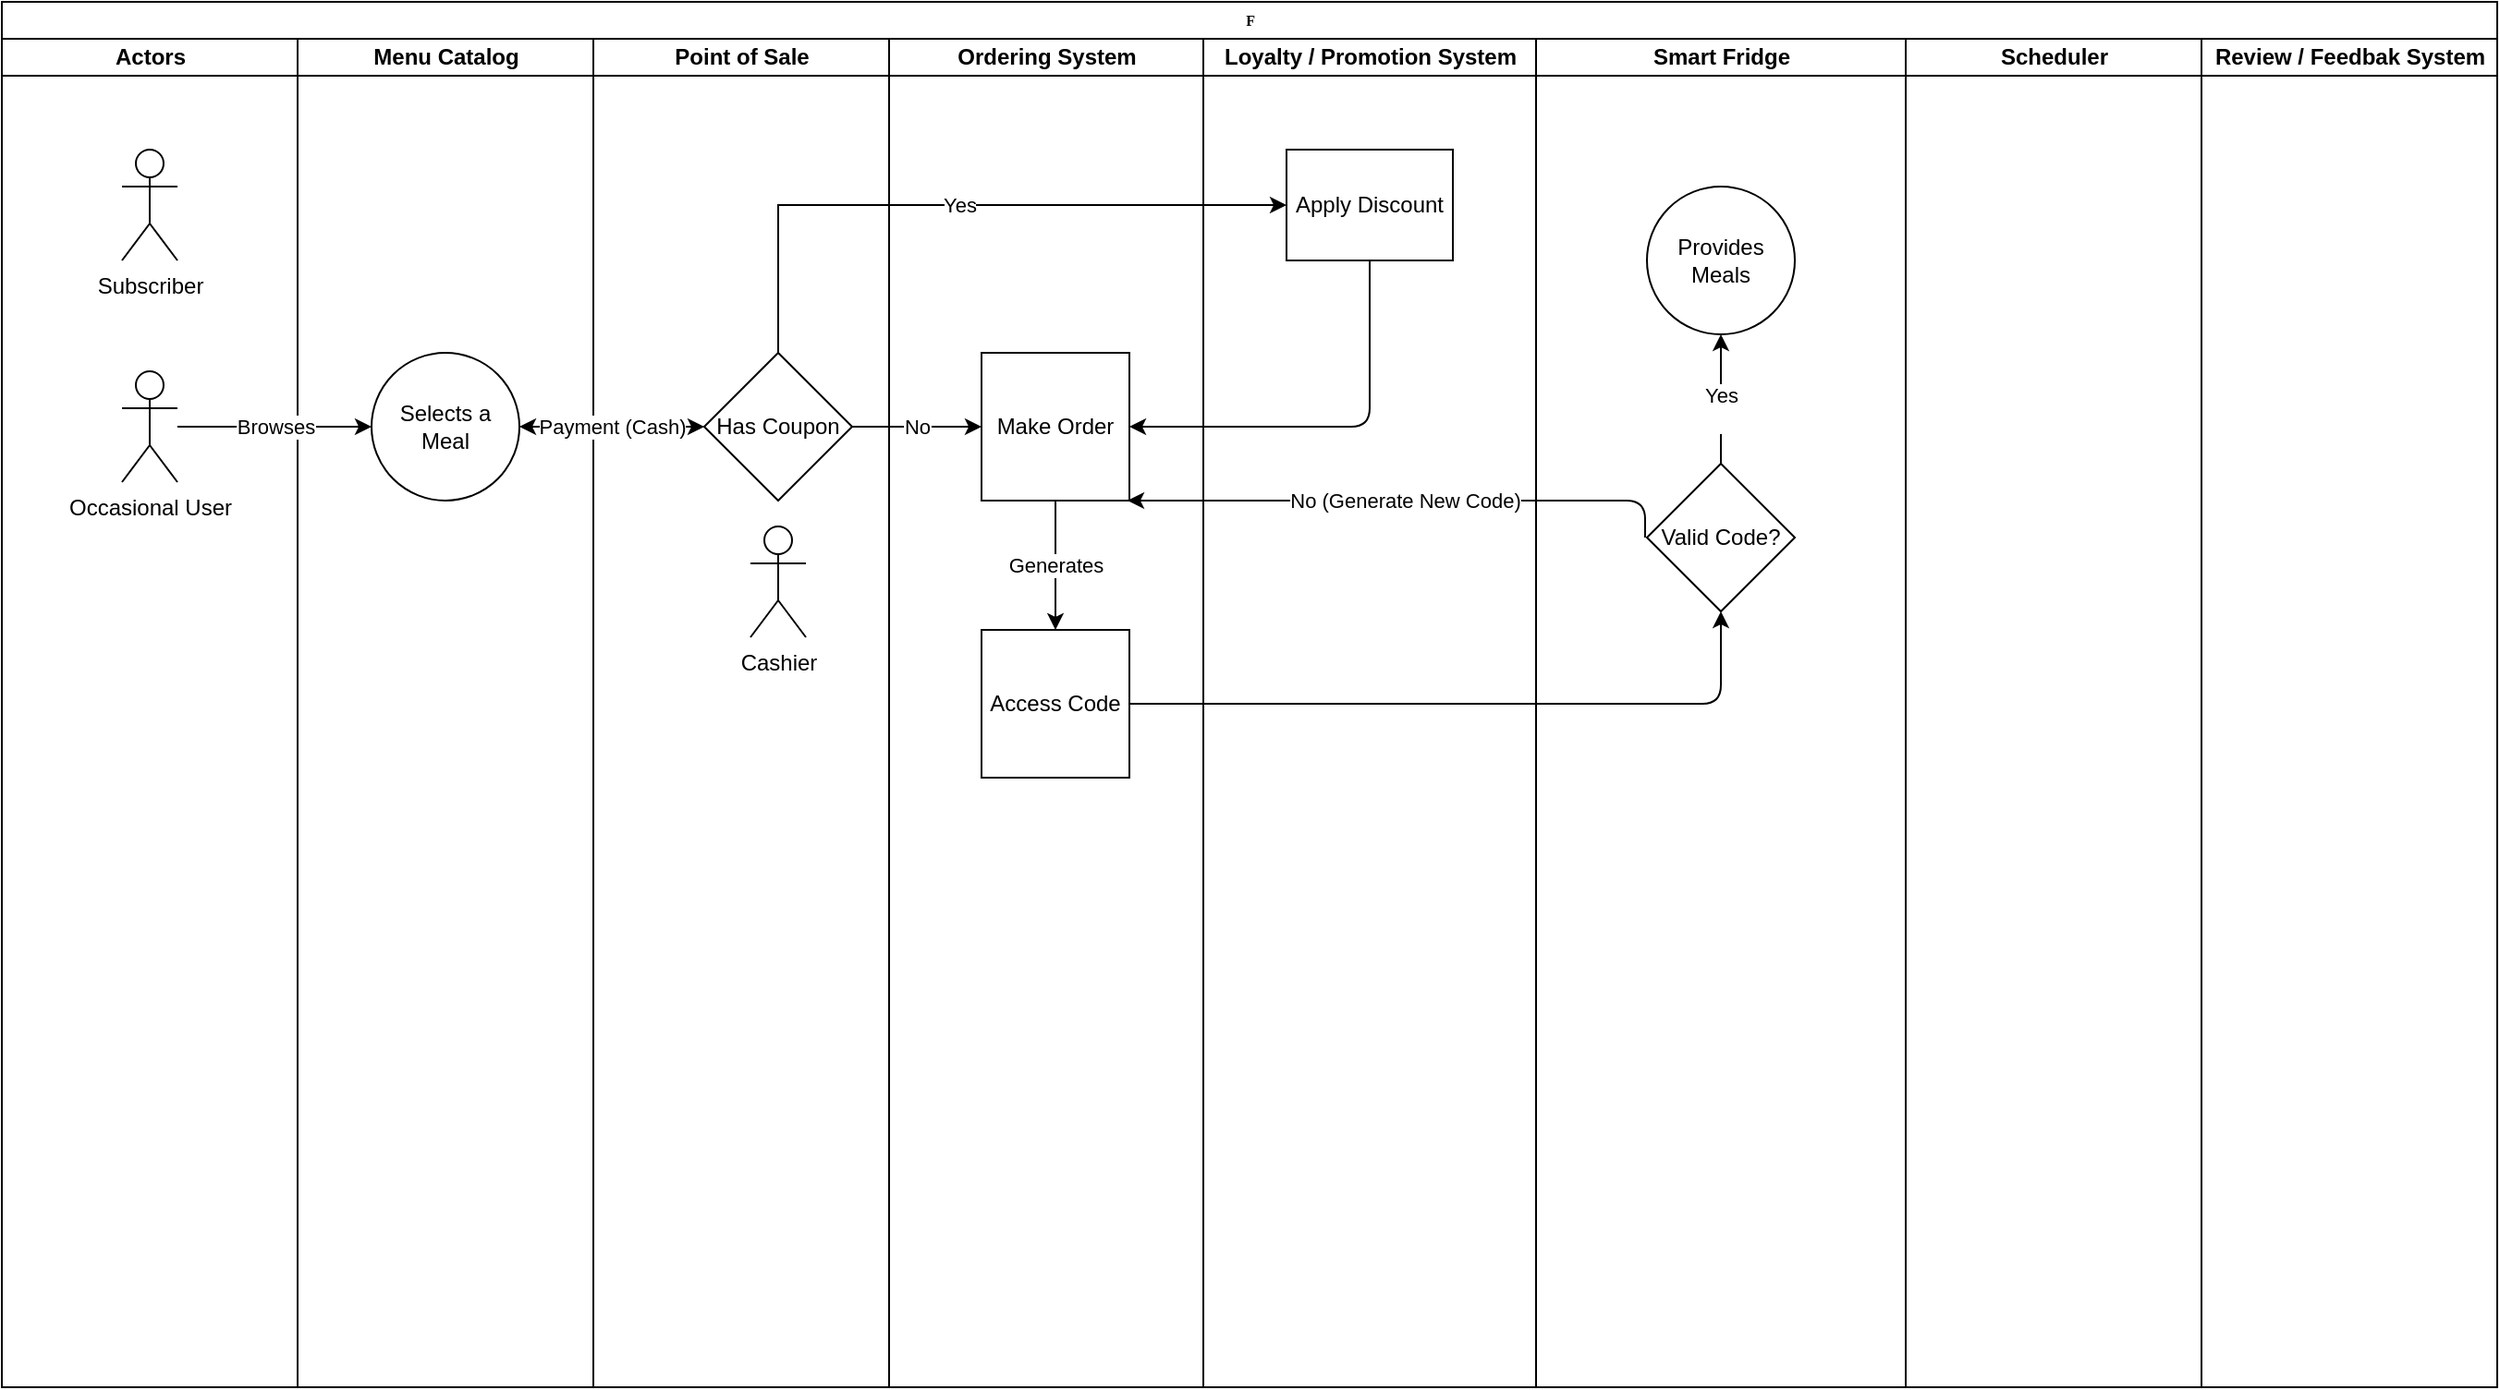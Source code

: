 <mxfile version="13.10.0" type="google"><diagram name="Page-1" id="74e2e168-ea6b-b213-b513-2b3c1d86103e"><mxGraphModel dx="1372" dy="738" grid="1" gridSize="10" guides="1" tooltips="1" connect="1" arrows="1" fold="1" page="1" pageScale="1" pageWidth="1100" pageHeight="850" background="#ffffff" math="0" shadow="0"><root><mxCell id="0"/><mxCell id="1" parent="0"/><mxCell id="77e6c97f196da883-1" value="F" style="swimlane;html=1;childLayout=stackLayout;startSize=20;rounded=0;shadow=0;labelBackgroundColor=none;strokeWidth=1;fontFamily=Verdana;fontSize=8;align=center;" parent="1" vertex="1"><mxGeometry x="70" y="40" width="1350" height="750" as="geometry"><mxRectangle x="70" y="40" width="70" height="20" as="alternateBounds"/></mxGeometry></mxCell><mxCell id="77e6c97f196da883-2" value="&lt;div&gt;Actors&lt;/div&gt;" style="swimlane;html=1;startSize=20;" parent="77e6c97f196da883-1" vertex="1"><mxGeometry y="20" width="160" height="730" as="geometry"/></mxCell><mxCell id="QJ3G4-R3qcjC6Z-IzL42-1" value="&lt;div&gt;Subscriber&lt;/div&gt;" style="shape=umlActor;verticalLabelPosition=bottom;verticalAlign=top;html=1;outlineConnect=0;" parent="77e6c97f196da883-2" vertex="1"><mxGeometry x="65" y="60" width="30" height="60" as="geometry"/></mxCell><mxCell id="QJ3G4-R3qcjC6Z-IzL42-3" value="Occasional User" style="shape=umlActor;verticalLabelPosition=bottom;verticalAlign=top;html=1;outlineConnect=0;" parent="77e6c97f196da883-2" vertex="1"><mxGeometry x="65" y="180" width="30" height="60" as="geometry"/></mxCell><mxCell id="77e6c97f196da883-3" value="&lt;div&gt;Menu Catalog&lt;/div&gt;" style="swimlane;html=1;startSize=20;" parent="77e6c97f196da883-1" vertex="1"><mxGeometry x="160" y="20" width="160" height="730" as="geometry"/></mxCell><mxCell id="QJ3G4-R3qcjC6Z-IzL42-19" value="Selects a Meal" style="ellipse;whiteSpace=wrap;html=1;aspect=fixed;" parent="77e6c97f196da883-3" vertex="1"><mxGeometry x="40" y="170.0" width="80" height="80" as="geometry"/></mxCell><mxCell id="77e6c97f196da883-4" value="Point of Sale" style="swimlane;html=1;startSize=20;" parent="77e6c97f196da883-1" vertex="1"><mxGeometry x="320" y="20" width="160" height="730" as="geometry"><mxRectangle x="320" y="20" width="30" height="730" as="alternateBounds"/></mxGeometry></mxCell><mxCell id="QJ3G4-R3qcjC6Z-IzL42-20" value="&lt;div&gt;Has Coupon&lt;/div&gt;" style="rhombus;whiteSpace=wrap;html=1;" parent="77e6c97f196da883-4" vertex="1"><mxGeometry x="60" y="170" width="80" height="80" as="geometry"/></mxCell><mxCell id="QJ3G4-R3qcjC6Z-IzL42-11" value="Cashier" style="shape=umlActor;verticalLabelPosition=bottom;verticalAlign=top;html=1;outlineConnect=0;" parent="77e6c97f196da883-4" vertex="1"><mxGeometry x="85" y="264" width="30" height="60" as="geometry"/></mxCell><mxCell id="77e6c97f196da883-5" value="&lt;div&gt;Ordering System&lt;/div&gt;" style="swimlane;html=1;startSize=20;" parent="77e6c97f196da883-1" vertex="1"><mxGeometry x="480" y="20" width="170" height="730" as="geometry"/></mxCell><mxCell id="QJ3G4-R3qcjC6Z-IzL42-29" value="&lt;div&gt;Make Order&lt;/div&gt;" style="whiteSpace=wrap;html=1;aspect=fixed;" parent="77e6c97f196da883-5" vertex="1"><mxGeometry x="50" y="170" width="80" height="80" as="geometry"/></mxCell><mxCell id="QJ3G4-R3qcjC6Z-IzL42-30" value="Access Code" style="whiteSpace=wrap;html=1;aspect=fixed;" parent="77e6c97f196da883-5" vertex="1"><mxGeometry x="50" y="320" width="80" height="80" as="geometry"/></mxCell><mxCell id="QJ3G4-R3qcjC6Z-IzL42-31" value="Generates" style="endArrow=classic;html=1;exitX=0.5;exitY=1;exitDx=0;exitDy=0;entryX=0.5;entryY=0;entryDx=0;entryDy=0;" parent="77e6c97f196da883-5" source="QJ3G4-R3qcjC6Z-IzL42-29" target="QJ3G4-R3qcjC6Z-IzL42-30" edge="1"><mxGeometry width="50" height="50" relative="1" as="geometry"><mxPoint x="100" y="330" as="sourcePoint"/><mxPoint x="150" y="280" as="targetPoint"/></mxGeometry></mxCell><mxCell id="QJ3G4-R3qcjC6Z-IzL42-15" value="Browses" style="endArrow=classic;html=1;entryX=0;entryY=0.5;entryDx=0;entryDy=0;" parent="77e6c97f196da883-1" source="QJ3G4-R3qcjC6Z-IzL42-3" target="QJ3G4-R3qcjC6Z-IzL42-19" edge="1"><mxGeometry width="50" height="50" relative="1" as="geometry"><mxPoint x="530" y="310" as="sourcePoint"/><mxPoint x="205" y="230.0" as="targetPoint"/></mxGeometry></mxCell><mxCell id="QJ3G4-R3qcjC6Z-IzL42-21" value="Payment (Cash)" style="endArrow=classic;startArrow=classic;html=1;exitX=1;exitY=0.5;exitDx=0;exitDy=0;entryX=0;entryY=0.5;entryDx=0;entryDy=0;" parent="77e6c97f196da883-1" source="QJ3G4-R3qcjC6Z-IzL42-19" target="QJ3G4-R3qcjC6Z-IzL42-20" edge="1"><mxGeometry width="50" height="50" relative="1" as="geometry"><mxPoint x="530" y="330" as="sourcePoint"/><mxPoint x="580" y="280" as="targetPoint"/></mxGeometry></mxCell><mxCell id="77e6c97f196da883-6" value="Loyalty / Promotion System" style="swimlane;html=1;startSize=20;" parent="77e6c97f196da883-1" vertex="1"><mxGeometry x="650" y="20" width="180" height="730" as="geometry"/></mxCell><mxCell id="QJ3G4-R3qcjC6Z-IzL42-40" value="&lt;div&gt;Apply Discount&lt;/div&gt;" style="whiteSpace=wrap;html=1;" parent="77e6c97f196da883-6" vertex="1"><mxGeometry x="45" y="60" width="90" height="60" as="geometry"/></mxCell><mxCell id="77e6c97f196da883-7" value="Smart Fridge" style="swimlane;html=1;startSize=20;" parent="77e6c97f196da883-1" vertex="1"><mxGeometry x="830" y="20" width="200" height="730" as="geometry"/></mxCell><mxCell id="QJ3G4-R3qcjC6Z-IzL42-46" value="Valid Code?" style="rhombus;whiteSpace=wrap;html=1;" parent="77e6c97f196da883-7" vertex="1"><mxGeometry x="60" y="230" width="80" height="80" as="geometry"/></mxCell><mxCell id="QJ3G4-R3qcjC6Z-IzL42-49" value="&lt;div&gt;Provides Meals&lt;br&gt;&lt;/div&gt;" style="ellipse;whiteSpace=wrap;html=1;aspect=fixed;" parent="77e6c97f196da883-7" vertex="1"><mxGeometry x="60" y="80" width="80" height="80" as="geometry"/></mxCell><mxCell id="QJ3G4-R3qcjC6Z-IzL42-48" value="&lt;div&gt;Yes&lt;/div&gt;&lt;div&gt;&lt;br&gt;&lt;/div&gt;" style="endArrow=classic;html=1;exitX=0.5;exitY=0;exitDx=0;exitDy=0;entryX=0.5;entryY=1;entryDx=0;entryDy=0;" parent="77e6c97f196da883-7" source="QJ3G4-R3qcjC6Z-IzL42-46" target="QJ3G4-R3qcjC6Z-IzL42-49" edge="1"><mxGeometry x="-0.143" width="50" height="50" relative="1" as="geometry"><mxPoint x="-130" y="350" as="sourcePoint"/><mxPoint x="-100" y="270" as="targetPoint"/><Array as="points"/><mxPoint as="offset"/></mxGeometry></mxCell><mxCell id="QJ3G4-R3qcjC6Z-IzL42-25" value="Scheduler" style="swimlane;html=1;startSize=20;" parent="77e6c97f196da883-1" vertex="1"><mxGeometry x="1030" y="20" width="160" height="730" as="geometry"/></mxCell><mxCell id="QJ3G4-R3qcjC6Z-IzL42-27" value="&lt;div&gt;No&lt;/div&gt;" style="endArrow=classic;html=1;exitX=1;exitY=0.5;exitDx=0;exitDy=0;" parent="77e6c97f196da883-1" source="QJ3G4-R3qcjC6Z-IzL42-20" edge="1"><mxGeometry width="50" height="50" relative="1" as="geometry"><mxPoint x="600" y="360" as="sourcePoint"/><mxPoint x="530" y="230" as="targetPoint"/></mxGeometry></mxCell><mxCell id="QJ3G4-R3qcjC6Z-IzL42-34" value="&lt;div&gt;Review / Feedbak System&lt;br&gt;&lt;/div&gt;" style="swimlane;html=1;startSize=20;" parent="77e6c97f196da883-1" vertex="1"><mxGeometry x="1190" y="20" width="160" height="730" as="geometry"/></mxCell><mxCell id="QJ3G4-R3qcjC6Z-IzL42-33" value="" style="endArrow=classic;html=1;exitX=1;exitY=0.5;exitDx=0;exitDy=0;" parent="77e6c97f196da883-1" source="QJ3G4-R3qcjC6Z-IzL42-30" edge="1"><mxGeometry width="50" height="50" relative="1" as="geometry"><mxPoint x="800" y="250" as="sourcePoint"/><mxPoint x="930" y="330" as="targetPoint"/><Array as="points"><mxPoint x="930" y="380"/></Array></mxGeometry></mxCell><mxCell id="QJ3G4-R3qcjC6Z-IzL42-41" value="Yes" style="edgeStyle=orthogonalEdgeStyle;rounded=0;orthogonalLoop=1;jettySize=auto;html=1;exitX=0.5;exitY=0;exitDx=0;exitDy=0;" parent="77e6c97f196da883-1" source="QJ3G4-R3qcjC6Z-IzL42-20" target="QJ3G4-R3qcjC6Z-IzL42-40" edge="1"><mxGeometry relative="1" as="geometry"><Array as="points"><mxPoint x="420" y="110"/></Array></mxGeometry></mxCell><mxCell id="QJ3G4-R3qcjC6Z-IzL42-44" value="" style="endArrow=classic;html=1;entryX=1;entryY=0.5;entryDx=0;entryDy=0;exitX=0.5;exitY=1;exitDx=0;exitDy=0;" parent="77e6c97f196da883-1" source="QJ3G4-R3qcjC6Z-IzL42-40" target="QJ3G4-R3qcjC6Z-IzL42-29" edge="1"><mxGeometry width="50" height="50" relative="1" as="geometry"><mxPoint x="730" y="190" as="sourcePoint"/><mxPoint x="780" y="140" as="targetPoint"/><Array as="points"><mxPoint x="740" y="230"/></Array></mxGeometry></mxCell><mxCell id="QJ3G4-R3qcjC6Z-IzL42-50" value="No (Generate New Code)" style="endArrow=classic;html=1;exitX=0;exitY=0.5;exitDx=0;exitDy=0;entryX=1;entryY=1;entryDx=0;entryDy=0;" parent="77e6c97f196da883-1" edge="1"><mxGeometry width="50" height="50" relative="1" as="geometry"><mxPoint x="889" y="290" as="sourcePoint"/><mxPoint x="609" y="270" as="targetPoint"/><Array as="points"><mxPoint x="889" y="270"/></Array></mxGeometry></mxCell></root></mxGraphModel></diagram></mxfile>
